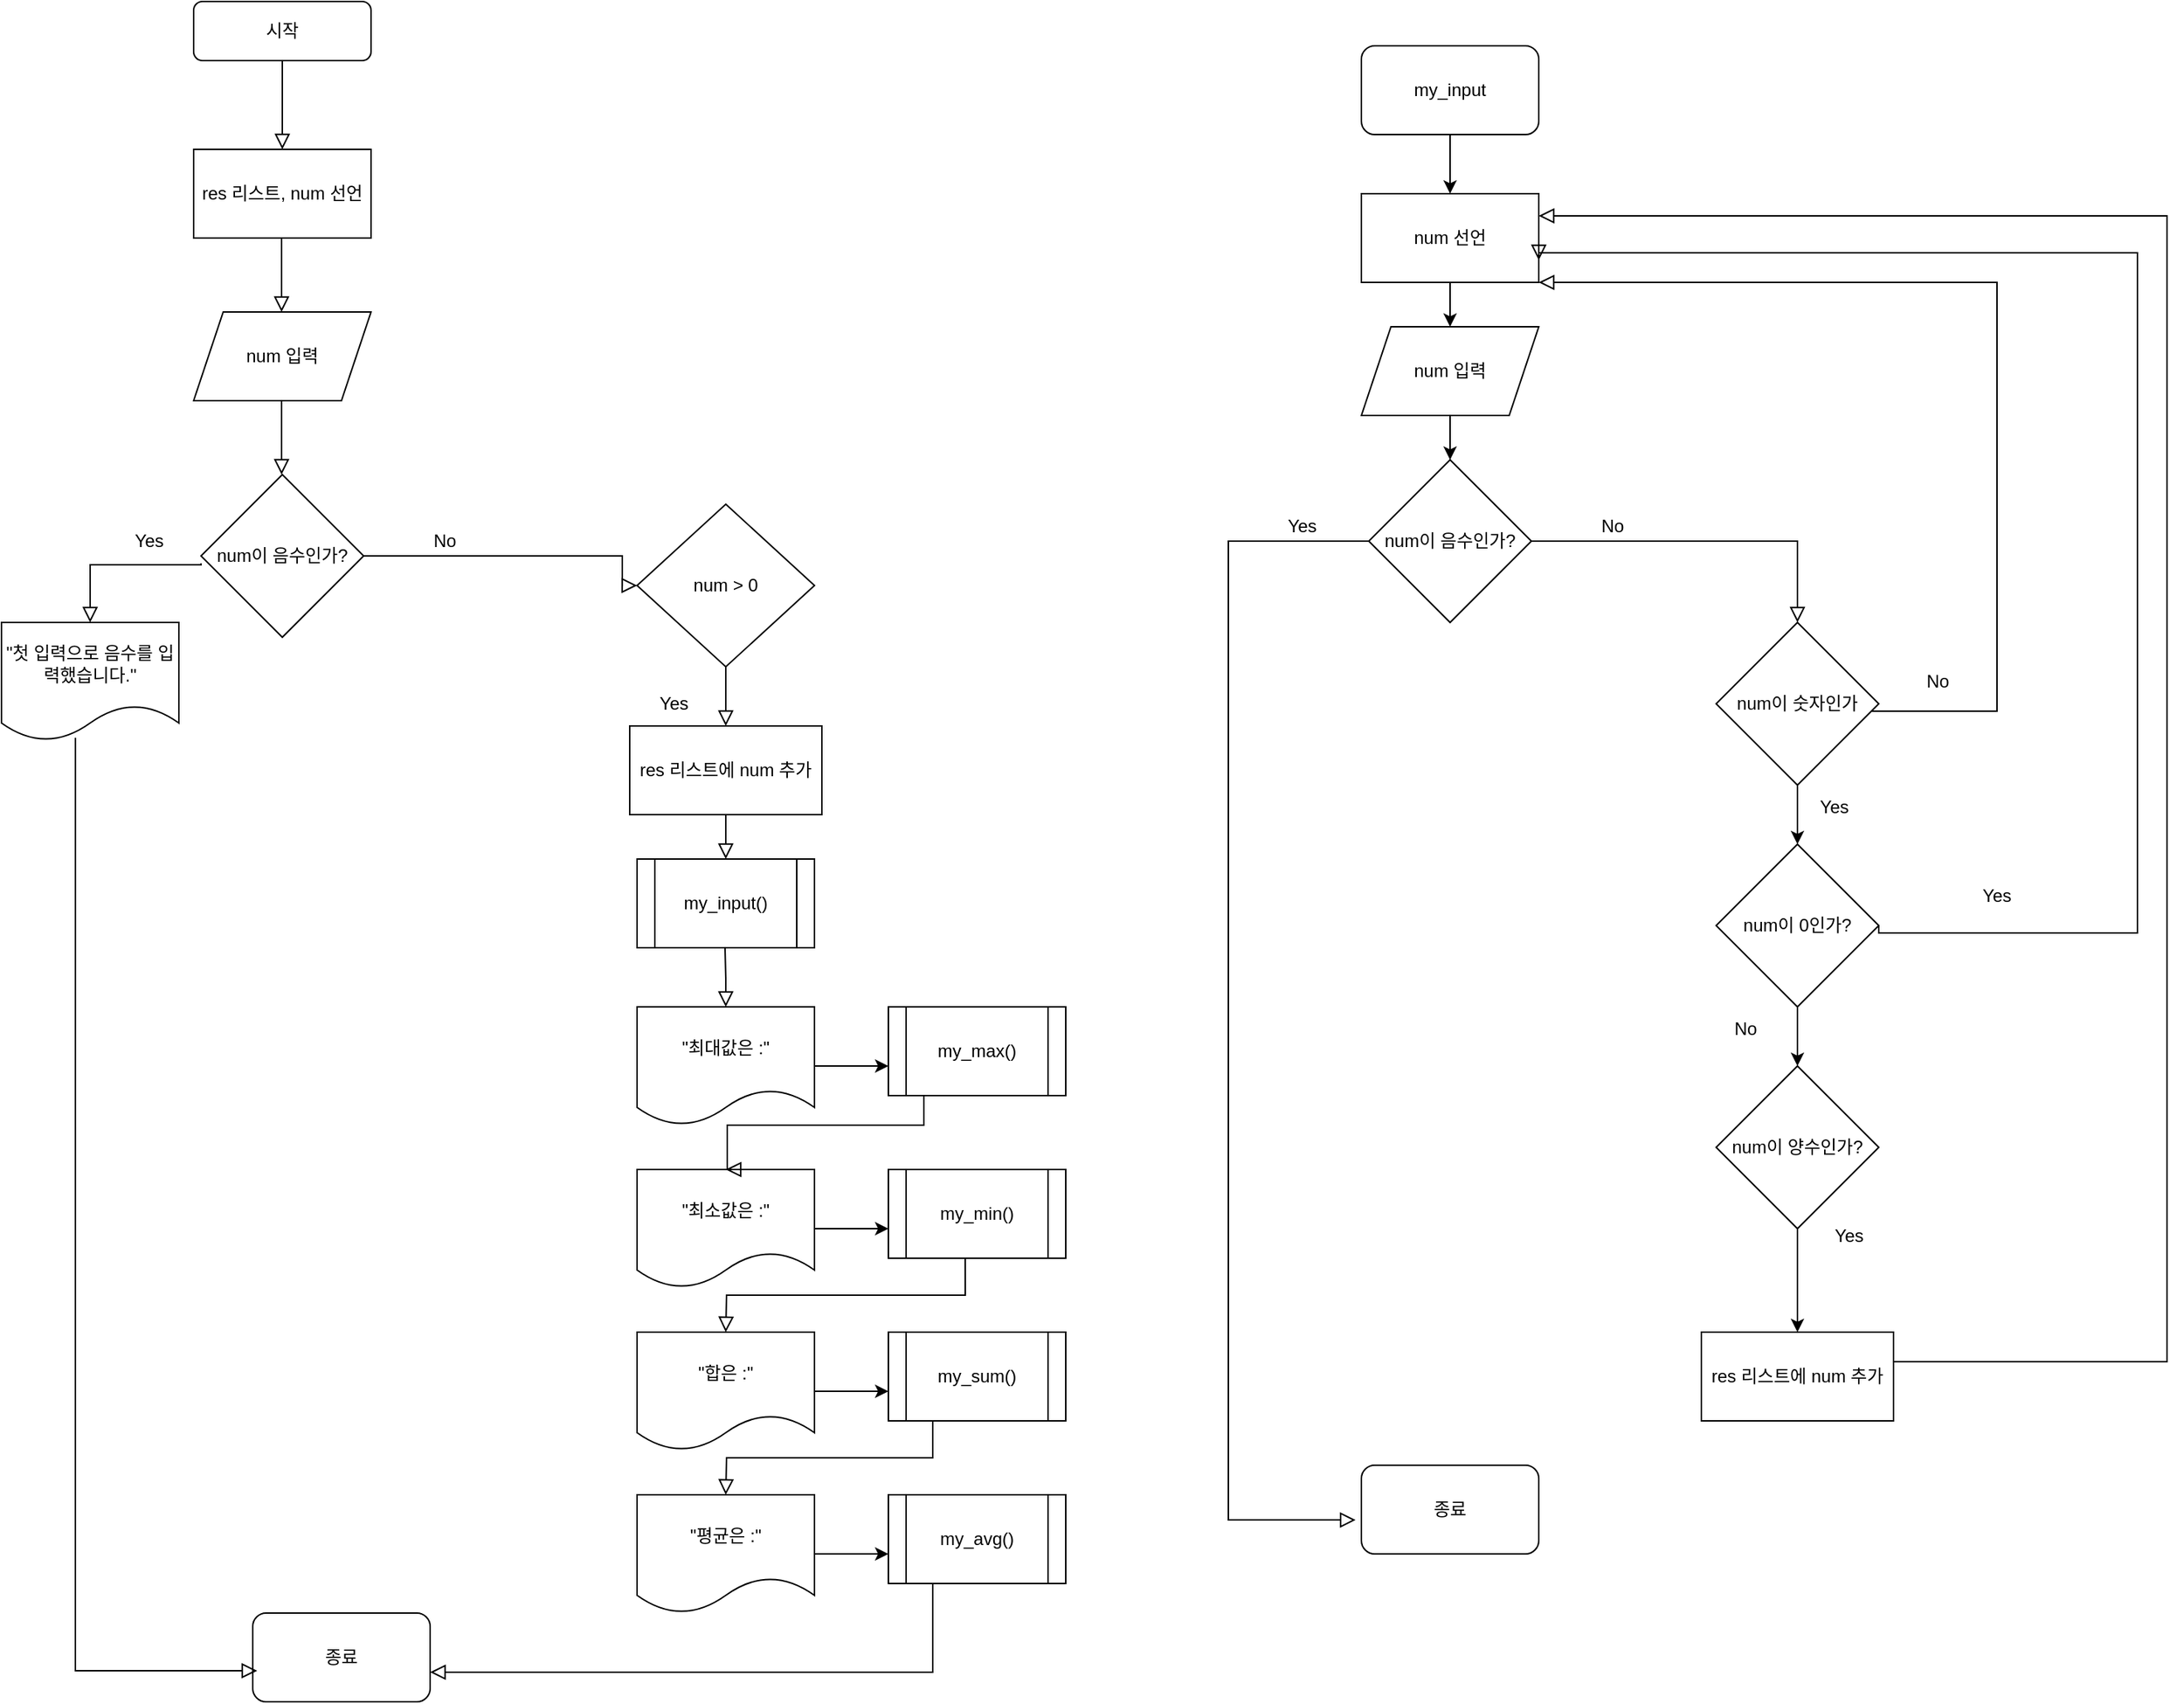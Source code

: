 <mxfile version="24.2.5" type="github" pages="2">
  <diagram id="C5RBs43oDa-KdzZeNtuy" name="Page-1">
    <mxGraphModel dx="1687" dy="878" grid="1" gridSize="10" guides="1" tooltips="1" connect="1" arrows="1" fold="1" page="1" pageScale="1" pageWidth="827" pageHeight="1169" math="0" shadow="0">
      <root>
        <mxCell id="WIyWlLk6GJQsqaUBKTNV-0" />
        <mxCell id="WIyWlLk6GJQsqaUBKTNV-1" parent="WIyWlLk6GJQsqaUBKTNV-0" />
        <mxCell id="WIyWlLk6GJQsqaUBKTNV-2" value="" style="rounded=0;html=1;jettySize=auto;orthogonalLoop=1;fontSize=11;endArrow=block;endFill=0;endSize=8;strokeWidth=1;shadow=0;labelBackgroundColor=none;edgeStyle=orthogonalEdgeStyle;entryX=0.5;entryY=0;entryDx=0;entryDy=0;" parent="WIyWlLk6GJQsqaUBKTNV-1" source="WIyWlLk6GJQsqaUBKTNV-3" target="55v0jhNbEc0lfUp3kyLJ-1" edge="1">
          <mxGeometry relative="1" as="geometry">
            <mxPoint x="300" y="100" as="targetPoint" />
          </mxGeometry>
        </mxCell>
        <mxCell id="WIyWlLk6GJQsqaUBKTNV-3" value="시작" style="rounded=1;whiteSpace=wrap;html=1;fontSize=12;glass=0;strokeWidth=1;shadow=0;" parent="WIyWlLk6GJQsqaUBKTNV-1" vertex="1">
          <mxGeometry x="240" y="10" width="120" height="40" as="geometry" />
        </mxCell>
        <mxCell id="55v0jhNbEc0lfUp3kyLJ-1" value="res 리스트, num 선언" style="rounded=0;whiteSpace=wrap;html=1;" vertex="1" parent="WIyWlLk6GJQsqaUBKTNV-1">
          <mxGeometry x="240" y="110" width="120" height="60" as="geometry" />
        </mxCell>
        <mxCell id="55v0jhNbEc0lfUp3kyLJ-3" value="" style="rounded=0;html=1;jettySize=auto;orthogonalLoop=1;fontSize=11;endArrow=block;endFill=0;endSize=8;strokeWidth=1;shadow=0;labelBackgroundColor=none;edgeStyle=orthogonalEdgeStyle;" edge="1" parent="WIyWlLk6GJQsqaUBKTNV-1">
          <mxGeometry relative="1" as="geometry">
            <mxPoint x="299.5" y="170" as="sourcePoint" />
            <mxPoint x="299.5" y="220" as="targetPoint" />
          </mxGeometry>
        </mxCell>
        <mxCell id="55v0jhNbEc0lfUp3kyLJ-4" value="num 입력" style="shape=parallelogram;perimeter=parallelogramPerimeter;whiteSpace=wrap;html=1;fixedSize=1;" vertex="1" parent="WIyWlLk6GJQsqaUBKTNV-1">
          <mxGeometry x="240" y="220" width="120" height="60" as="geometry" />
        </mxCell>
        <mxCell id="55v0jhNbEc0lfUp3kyLJ-5" value="num이 음수인가?" style="rhombus;whiteSpace=wrap;html=1;" vertex="1" parent="WIyWlLk6GJQsqaUBKTNV-1">
          <mxGeometry x="245" y="330" width="110" height="110" as="geometry" />
        </mxCell>
        <mxCell id="55v0jhNbEc0lfUp3kyLJ-6" value="" style="rounded=0;html=1;jettySize=auto;orthogonalLoop=1;fontSize=11;endArrow=block;endFill=0;endSize=8;strokeWidth=1;shadow=0;labelBackgroundColor=none;edgeStyle=orthogonalEdgeStyle;" edge="1" parent="WIyWlLk6GJQsqaUBKTNV-1">
          <mxGeometry relative="1" as="geometry">
            <mxPoint x="299.5" y="280" as="sourcePoint" />
            <mxPoint x="299.5" y="330" as="targetPoint" />
          </mxGeometry>
        </mxCell>
        <mxCell id="55v0jhNbEc0lfUp3kyLJ-7" value="" style="rounded=0;html=1;jettySize=auto;orthogonalLoop=1;fontSize=11;endArrow=block;endFill=0;endSize=8;strokeWidth=1;shadow=0;labelBackgroundColor=none;edgeStyle=orthogonalEdgeStyle;" edge="1" parent="WIyWlLk6GJQsqaUBKTNV-1" target="55v0jhNbEc0lfUp3kyLJ-9">
          <mxGeometry relative="1" as="geometry">
            <mxPoint x="245" y="390" as="sourcePoint" />
            <mxPoint x="170" y="410" as="targetPoint" />
            <Array as="points">
              <mxPoint x="245" y="391" />
              <mxPoint x="170" y="391" />
            </Array>
          </mxGeometry>
        </mxCell>
        <mxCell id="55v0jhNbEc0lfUp3kyLJ-8" value="종료" style="rounded=1;whiteSpace=wrap;html=1;" vertex="1" parent="WIyWlLk6GJQsqaUBKTNV-1">
          <mxGeometry x="280" y="1100" width="120" height="60" as="geometry" />
        </mxCell>
        <mxCell id="55v0jhNbEc0lfUp3kyLJ-9" value="&quot;첫 입력으로 음수를 입력했습니다.&quot;" style="shape=document;whiteSpace=wrap;html=1;boundedLbl=1;" vertex="1" parent="WIyWlLk6GJQsqaUBKTNV-1">
          <mxGeometry x="110" y="430" width="120" height="80" as="geometry" />
        </mxCell>
        <mxCell id="55v0jhNbEc0lfUp3kyLJ-10" value="" style="rounded=0;html=1;jettySize=auto;orthogonalLoop=1;fontSize=11;endArrow=block;endFill=0;endSize=8;strokeWidth=1;shadow=0;labelBackgroundColor=none;edgeStyle=orthogonalEdgeStyle;exitX=0.417;exitY=0.975;exitDx=0;exitDy=0;exitPerimeter=0;entryX=0.025;entryY=0.65;entryDx=0;entryDy=0;entryPerimeter=0;" edge="1" parent="WIyWlLk6GJQsqaUBKTNV-1" source="55v0jhNbEc0lfUp3kyLJ-9" target="55v0jhNbEc0lfUp3kyLJ-8">
          <mxGeometry relative="1" as="geometry">
            <mxPoint x="175" y="540" as="sourcePoint" />
            <mxPoint x="100" y="580" as="targetPoint" />
            <Array as="points">
              <mxPoint x="160" y="1139" />
            </Array>
          </mxGeometry>
        </mxCell>
        <mxCell id="55v0jhNbEc0lfUp3kyLJ-11" value="Yes" style="text;html=1;align=center;verticalAlign=middle;whiteSpace=wrap;rounded=0;" vertex="1" parent="WIyWlLk6GJQsqaUBKTNV-1">
          <mxGeometry x="180" y="360" width="60" height="30" as="geometry" />
        </mxCell>
        <mxCell id="55v0jhNbEc0lfUp3kyLJ-12" value="No" style="text;html=1;align=center;verticalAlign=middle;whiteSpace=wrap;rounded=0;" vertex="1" parent="WIyWlLk6GJQsqaUBKTNV-1">
          <mxGeometry x="380" y="360" width="60" height="30" as="geometry" />
        </mxCell>
        <mxCell id="55v0jhNbEc0lfUp3kyLJ-13" value="" style="rounded=0;html=1;jettySize=auto;orthogonalLoop=1;fontSize=11;endArrow=block;endFill=0;endSize=8;strokeWidth=1;shadow=0;labelBackgroundColor=none;edgeStyle=orthogonalEdgeStyle;exitX=1;exitY=0.5;exitDx=0;exitDy=0;entryX=0;entryY=0.5;entryDx=0;entryDy=0;" edge="1" parent="WIyWlLk6GJQsqaUBKTNV-1" source="55v0jhNbEc0lfUp3kyLJ-5" target="55v0jhNbEc0lfUp3kyLJ-14">
          <mxGeometry relative="1" as="geometry">
            <mxPoint x="460" y="350" as="sourcePoint" />
            <mxPoint x="470" y="440" as="targetPoint" />
            <Array as="points">
              <mxPoint x="530" y="385" />
              <mxPoint x="530" y="405" />
            </Array>
          </mxGeometry>
        </mxCell>
        <mxCell id="55v0jhNbEc0lfUp3kyLJ-14" value="num &amp;gt; 0" style="rhombus;whiteSpace=wrap;html=1;" vertex="1" parent="WIyWlLk6GJQsqaUBKTNV-1">
          <mxGeometry x="540" y="350" width="120" height="110" as="geometry" />
        </mxCell>
        <mxCell id="55v0jhNbEc0lfUp3kyLJ-15" value="res 리스트에 num 추가" style="rounded=0;whiteSpace=wrap;html=1;" vertex="1" parent="WIyWlLk6GJQsqaUBKTNV-1">
          <mxGeometry x="535" y="500" width="130" height="60" as="geometry" />
        </mxCell>
        <mxCell id="55v0jhNbEc0lfUp3kyLJ-16" value="" style="rounded=0;html=1;jettySize=auto;orthogonalLoop=1;fontSize=11;endArrow=block;endFill=0;endSize=8;strokeWidth=1;shadow=0;labelBackgroundColor=none;edgeStyle=orthogonalEdgeStyle;" edge="1" parent="WIyWlLk6GJQsqaUBKTNV-1" source="55v0jhNbEc0lfUp3kyLJ-14" target="55v0jhNbEc0lfUp3kyLJ-15">
          <mxGeometry relative="1" as="geometry">
            <mxPoint x="365" y="395" as="sourcePoint" />
            <mxPoint x="600" y="490" as="targetPoint" />
            <Array as="points" />
          </mxGeometry>
        </mxCell>
        <mxCell id="55v0jhNbEc0lfUp3kyLJ-17" value="Yes" style="text;html=1;align=center;verticalAlign=middle;whiteSpace=wrap;rounded=0;" vertex="1" parent="WIyWlLk6GJQsqaUBKTNV-1">
          <mxGeometry x="535" y="470" width="60" height="30" as="geometry" />
        </mxCell>
        <mxCell id="55v0jhNbEc0lfUp3kyLJ-19" value="" style="rounded=0;html=1;jettySize=auto;orthogonalLoop=1;fontSize=11;endArrow=block;endFill=0;endSize=8;strokeWidth=1;shadow=0;labelBackgroundColor=none;edgeStyle=orthogonalEdgeStyle;entryX=0.5;entryY=0;entryDx=0;entryDy=0;exitX=0.5;exitY=1;exitDx=0;exitDy=0;" edge="1" parent="WIyWlLk6GJQsqaUBKTNV-1" source="55v0jhNbEc0lfUp3kyLJ-15" target="55v0jhNbEc0lfUp3kyLJ-20">
          <mxGeometry relative="1" as="geometry">
            <mxPoint x="595" y="580" as="sourcePoint" />
            <mxPoint x="595" y="635" as="targetPoint" />
            <Array as="points" />
          </mxGeometry>
        </mxCell>
        <mxCell id="55v0jhNbEc0lfUp3kyLJ-20" value="my_input()" style="shape=process;whiteSpace=wrap;html=1;backgroundOutline=1;" vertex="1" parent="WIyWlLk6GJQsqaUBKTNV-1">
          <mxGeometry x="540" y="590" width="120" height="60" as="geometry" />
        </mxCell>
        <mxCell id="wdg86uwv9AEd6ZHeT4TU-11" value="" style="edgeStyle=orthogonalEdgeStyle;rounded=0;orthogonalLoop=1;jettySize=auto;html=1;" edge="1" parent="WIyWlLk6GJQsqaUBKTNV-1" source="55v0jhNbEc0lfUp3kyLJ-21" target="wdg86uwv9AEd6ZHeT4TU-0">
          <mxGeometry relative="1" as="geometry">
            <Array as="points">
              <mxPoint x="700" y="730" />
              <mxPoint x="700" y="730" />
            </Array>
          </mxGeometry>
        </mxCell>
        <mxCell id="55v0jhNbEc0lfUp3kyLJ-21" value="&quot;최대값은 :&quot;" style="shape=document;whiteSpace=wrap;html=1;boundedLbl=1;" vertex="1" parent="WIyWlLk6GJQsqaUBKTNV-1">
          <mxGeometry x="540" y="690" width="120" height="80" as="geometry" />
        </mxCell>
        <mxCell id="wdg86uwv9AEd6ZHeT4TU-9" value="" style="edgeStyle=orthogonalEdgeStyle;rounded=0;orthogonalLoop=1;jettySize=auto;html=1;" edge="1" parent="WIyWlLk6GJQsqaUBKTNV-1" source="55v0jhNbEc0lfUp3kyLJ-22" target="wdg86uwv9AEd6ZHeT4TU-2">
          <mxGeometry relative="1" as="geometry">
            <Array as="points">
              <mxPoint x="700" y="950" />
              <mxPoint x="700" y="950" />
            </Array>
          </mxGeometry>
        </mxCell>
        <mxCell id="55v0jhNbEc0lfUp3kyLJ-22" value="&quot;합은 :&quot;" style="shape=document;whiteSpace=wrap;html=1;boundedLbl=1;" vertex="1" parent="WIyWlLk6GJQsqaUBKTNV-1">
          <mxGeometry x="540" y="910" width="120" height="80" as="geometry" />
        </mxCell>
        <mxCell id="wdg86uwv9AEd6ZHeT4TU-8" value="" style="edgeStyle=orthogonalEdgeStyle;rounded=0;orthogonalLoop=1;jettySize=auto;html=1;" edge="1" parent="WIyWlLk6GJQsqaUBKTNV-1" source="55v0jhNbEc0lfUp3kyLJ-23" target="wdg86uwv9AEd6ZHeT4TU-1">
          <mxGeometry relative="1" as="geometry">
            <Array as="points">
              <mxPoint x="700" y="840" />
              <mxPoint x="700" y="840" />
            </Array>
          </mxGeometry>
        </mxCell>
        <mxCell id="55v0jhNbEc0lfUp3kyLJ-23" value="&quot;최소값은 :&quot;" style="shape=document;whiteSpace=wrap;html=1;boundedLbl=1;" vertex="1" parent="WIyWlLk6GJQsqaUBKTNV-1">
          <mxGeometry x="540" y="800" width="120" height="80" as="geometry" />
        </mxCell>
        <mxCell id="wdg86uwv9AEd6ZHeT4TU-10" value="" style="edgeStyle=orthogonalEdgeStyle;rounded=0;orthogonalLoop=1;jettySize=auto;html=1;" edge="1" parent="WIyWlLk6GJQsqaUBKTNV-1" source="55v0jhNbEc0lfUp3kyLJ-24" target="wdg86uwv9AEd6ZHeT4TU-3">
          <mxGeometry relative="1" as="geometry">
            <Array as="points">
              <mxPoint x="700" y="1060" />
              <mxPoint x="700" y="1060" />
            </Array>
          </mxGeometry>
        </mxCell>
        <mxCell id="55v0jhNbEc0lfUp3kyLJ-24" value="&quot;평균은 :&quot;" style="shape=document;whiteSpace=wrap;html=1;boundedLbl=1;" vertex="1" parent="WIyWlLk6GJQsqaUBKTNV-1">
          <mxGeometry x="540" y="1020" width="120" height="80" as="geometry" />
        </mxCell>
        <mxCell id="55v0jhNbEc0lfUp3kyLJ-26" value="" style="rounded=0;html=1;jettySize=auto;orthogonalLoop=1;fontSize=11;endArrow=block;endFill=0;endSize=8;strokeWidth=1;shadow=0;labelBackgroundColor=none;edgeStyle=orthogonalEdgeStyle;exitX=0.5;exitY=1;exitDx=0;exitDy=0;entryX=0.5;entryY=0;entryDx=0;entryDy=0;" edge="1" parent="WIyWlLk6GJQsqaUBKTNV-1" target="55v0jhNbEc0lfUp3kyLJ-21">
          <mxGeometry relative="1" as="geometry">
            <mxPoint x="599.5" y="650" as="sourcePoint" />
            <mxPoint x="600" y="680" as="targetPoint" />
            <Array as="points" />
          </mxGeometry>
        </mxCell>
        <mxCell id="55v0jhNbEc0lfUp3kyLJ-27" value="" style="rounded=0;html=1;jettySize=auto;orthogonalLoop=1;fontSize=11;endArrow=block;endFill=0;endSize=8;strokeWidth=1;shadow=0;labelBackgroundColor=none;edgeStyle=orthogonalEdgeStyle;exitX=0.2;exitY=0.967;exitDx=0;exitDy=0;entryX=0.5;entryY=0;entryDx=0;entryDy=0;exitPerimeter=0;" edge="1" parent="WIyWlLk6GJQsqaUBKTNV-1" source="wdg86uwv9AEd6ZHeT4TU-0">
          <mxGeometry relative="1" as="geometry">
            <mxPoint x="599.5" y="760" as="sourcePoint" />
            <mxPoint x="600" y="800" as="targetPoint" />
            <Array as="points">
              <mxPoint x="734" y="770" />
              <mxPoint x="601" y="770" />
            </Array>
          </mxGeometry>
        </mxCell>
        <mxCell id="55v0jhNbEc0lfUp3kyLJ-28" value="" style="rounded=0;html=1;jettySize=auto;orthogonalLoop=1;fontSize=11;endArrow=block;endFill=0;endSize=8;strokeWidth=1;shadow=0;labelBackgroundColor=none;edgeStyle=orthogonalEdgeStyle;exitX=0.433;exitY=1;exitDx=0;exitDy=0;entryX=0.5;entryY=0;entryDx=0;entryDy=0;exitPerimeter=0;" edge="1" parent="WIyWlLk6GJQsqaUBKTNV-1" source="wdg86uwv9AEd6ZHeT4TU-1">
          <mxGeometry relative="1" as="geometry">
            <mxPoint x="599.5" y="870" as="sourcePoint" />
            <mxPoint x="600" y="910" as="targetPoint" />
            <Array as="points" />
          </mxGeometry>
        </mxCell>
        <mxCell id="55v0jhNbEc0lfUp3kyLJ-30" value="" style="rounded=0;html=1;jettySize=auto;orthogonalLoop=1;fontSize=11;endArrow=block;endFill=0;endSize=8;strokeWidth=1;shadow=0;labelBackgroundColor=none;edgeStyle=orthogonalEdgeStyle;exitX=0.25;exitY=1;exitDx=0;exitDy=0;entryX=0.5;entryY=0;entryDx=0;entryDy=0;" edge="1" parent="WIyWlLk6GJQsqaUBKTNV-1" source="wdg86uwv9AEd6ZHeT4TU-2">
          <mxGeometry relative="1" as="geometry">
            <mxPoint x="599.5" y="980" as="sourcePoint" />
            <mxPoint x="600" y="1020" as="targetPoint" />
            <Array as="points" />
          </mxGeometry>
        </mxCell>
        <mxCell id="55v0jhNbEc0lfUp3kyLJ-31" value="" style="rounded=0;html=1;jettySize=auto;orthogonalLoop=1;fontSize=11;endArrow=block;endFill=0;endSize=8;strokeWidth=1;shadow=0;labelBackgroundColor=none;edgeStyle=orthogonalEdgeStyle;entryX=1;entryY=0.5;entryDx=0;entryDy=0;exitX=0.25;exitY=1;exitDx=0;exitDy=0;" edge="1" parent="WIyWlLk6GJQsqaUBKTNV-1" source="wdg86uwv9AEd6ZHeT4TU-3">
          <mxGeometry relative="1" as="geometry">
            <mxPoint x="595" y="1100" as="sourcePoint" />
            <mxPoint x="400" y="1140" as="targetPoint" />
            <Array as="points">
              <mxPoint x="740" y="1140" />
            </Array>
          </mxGeometry>
        </mxCell>
        <mxCell id="wdg86uwv9AEd6ZHeT4TU-0" value="my_max()" style="shape=process;whiteSpace=wrap;html=1;backgroundOutline=1;" vertex="1" parent="WIyWlLk6GJQsqaUBKTNV-1">
          <mxGeometry x="710" y="690" width="120" height="60" as="geometry" />
        </mxCell>
        <mxCell id="wdg86uwv9AEd6ZHeT4TU-1" value="my_min()" style="shape=process;whiteSpace=wrap;html=1;backgroundOutline=1;" vertex="1" parent="WIyWlLk6GJQsqaUBKTNV-1">
          <mxGeometry x="710" y="800" width="120" height="60" as="geometry" />
        </mxCell>
        <mxCell id="wdg86uwv9AEd6ZHeT4TU-2" value="my_sum()" style="shape=process;whiteSpace=wrap;html=1;backgroundOutline=1;" vertex="1" parent="WIyWlLk6GJQsqaUBKTNV-1">
          <mxGeometry x="710" y="910" width="120" height="60" as="geometry" />
        </mxCell>
        <mxCell id="wdg86uwv9AEd6ZHeT4TU-3" value="my_avg()" style="shape=process;whiteSpace=wrap;html=1;backgroundOutline=1;" vertex="1" parent="WIyWlLk6GJQsqaUBKTNV-1">
          <mxGeometry x="710" y="1020" width="120" height="60" as="geometry" />
        </mxCell>
        <mxCell id="wdg86uwv9AEd6ZHeT4TU-15" value="" style="edgeStyle=orthogonalEdgeStyle;rounded=0;orthogonalLoop=1;jettySize=auto;html=1;" edge="1" parent="WIyWlLk6GJQsqaUBKTNV-1" source="wdg86uwv9AEd6ZHeT4TU-12" target="wdg86uwv9AEd6ZHeT4TU-13">
          <mxGeometry relative="1" as="geometry" />
        </mxCell>
        <mxCell id="wdg86uwv9AEd6ZHeT4TU-12" value="my_input" style="rounded=1;whiteSpace=wrap;html=1;" vertex="1" parent="WIyWlLk6GJQsqaUBKTNV-1">
          <mxGeometry x="1030" y="40" width="120" height="60" as="geometry" />
        </mxCell>
        <mxCell id="wdg86uwv9AEd6ZHeT4TU-16" value="" style="edgeStyle=orthogonalEdgeStyle;rounded=0;orthogonalLoop=1;jettySize=auto;html=1;" edge="1" parent="WIyWlLk6GJQsqaUBKTNV-1" source="wdg86uwv9AEd6ZHeT4TU-13" target="wdg86uwv9AEd6ZHeT4TU-14">
          <mxGeometry relative="1" as="geometry" />
        </mxCell>
        <mxCell id="wdg86uwv9AEd6ZHeT4TU-13" value="num 선언" style="rounded=0;whiteSpace=wrap;html=1;" vertex="1" parent="WIyWlLk6GJQsqaUBKTNV-1">
          <mxGeometry x="1030" y="140" width="120" height="60" as="geometry" />
        </mxCell>
        <mxCell id="wdg86uwv9AEd6ZHeT4TU-18" value="" style="edgeStyle=orthogonalEdgeStyle;rounded=0;orthogonalLoop=1;jettySize=auto;html=1;" edge="1" parent="WIyWlLk6GJQsqaUBKTNV-1" source="wdg86uwv9AEd6ZHeT4TU-14" target="wdg86uwv9AEd6ZHeT4TU-17">
          <mxGeometry relative="1" as="geometry" />
        </mxCell>
        <mxCell id="wdg86uwv9AEd6ZHeT4TU-14" value="num 입력" style="shape=parallelogram;perimeter=parallelogramPerimeter;whiteSpace=wrap;html=1;fixedSize=1;" vertex="1" parent="WIyWlLk6GJQsqaUBKTNV-1">
          <mxGeometry x="1030" y="230" width="120" height="60" as="geometry" />
        </mxCell>
        <mxCell id="wdg86uwv9AEd6ZHeT4TU-17" value="num이 음수인가?" style="rhombus;whiteSpace=wrap;html=1;" vertex="1" parent="WIyWlLk6GJQsqaUBKTNV-1">
          <mxGeometry x="1035" y="320" width="110" height="110" as="geometry" />
        </mxCell>
        <mxCell id="wdg86uwv9AEd6ZHeT4TU-19" value="종료" style="rounded=1;whiteSpace=wrap;html=1;" vertex="1" parent="WIyWlLk6GJQsqaUBKTNV-1">
          <mxGeometry x="1030" y="1000" width="120" height="60" as="geometry" />
        </mxCell>
        <mxCell id="wdg86uwv9AEd6ZHeT4TU-20" value="" style="rounded=0;html=1;jettySize=auto;orthogonalLoop=1;fontSize=11;endArrow=block;endFill=0;endSize=8;strokeWidth=1;shadow=0;labelBackgroundColor=none;edgeStyle=orthogonalEdgeStyle;exitX=0;exitY=0.5;exitDx=0;exitDy=0;entryX=-0.033;entryY=0.617;entryDx=0;entryDy=0;entryPerimeter=0;" edge="1" parent="WIyWlLk6GJQsqaUBKTNV-1" source="wdg86uwv9AEd6ZHeT4TU-17" target="wdg86uwv9AEd6ZHeT4TU-19">
          <mxGeometry relative="1" as="geometry">
            <mxPoint x="870" y="430" as="sourcePoint" />
            <mxPoint x="1055" y="450" as="targetPoint" />
            <Array as="points">
              <mxPoint x="940" y="375" />
              <mxPoint x="940" y="1037" />
            </Array>
          </mxGeometry>
        </mxCell>
        <mxCell id="wdg86uwv9AEd6ZHeT4TU-21" value="Yes" style="text;html=1;align=center;verticalAlign=middle;whiteSpace=wrap;rounded=0;" vertex="1" parent="WIyWlLk6GJQsqaUBKTNV-1">
          <mxGeometry x="960" y="350" width="60" height="30" as="geometry" />
        </mxCell>
        <mxCell id="wdg86uwv9AEd6ZHeT4TU-22" value="No" style="text;html=1;align=center;verticalAlign=middle;whiteSpace=wrap;rounded=0;" vertex="1" parent="WIyWlLk6GJQsqaUBKTNV-1">
          <mxGeometry x="1170" y="350" width="60" height="30" as="geometry" />
        </mxCell>
        <mxCell id="wdg86uwv9AEd6ZHeT4TU-23" value="" style="rounded=0;html=1;jettySize=auto;orthogonalLoop=1;fontSize=11;endArrow=block;endFill=0;endSize=8;strokeWidth=1;shadow=0;labelBackgroundColor=none;edgeStyle=orthogonalEdgeStyle;exitX=1;exitY=0.5;exitDx=0;exitDy=0;" edge="1" parent="WIyWlLk6GJQsqaUBKTNV-1" source="wdg86uwv9AEd6ZHeT4TU-17">
          <mxGeometry relative="1" as="geometry">
            <mxPoint x="1150" y="375" as="sourcePoint" />
            <mxPoint x="1325" y="430" as="targetPoint" />
            <Array as="points">
              <mxPoint x="1325" y="375" />
              <mxPoint x="1325" y="395" />
            </Array>
          </mxGeometry>
        </mxCell>
        <mxCell id="wdg86uwv9AEd6ZHeT4TU-28" value="" style="edgeStyle=orthogonalEdgeStyle;rounded=0;orthogonalLoop=1;jettySize=auto;html=1;" edge="1" parent="WIyWlLk6GJQsqaUBKTNV-1" source="wdg86uwv9AEd6ZHeT4TU-24" target="wdg86uwv9AEd6ZHeT4TU-27">
          <mxGeometry relative="1" as="geometry" />
        </mxCell>
        <mxCell id="wdg86uwv9AEd6ZHeT4TU-24" value="num이 0인가?" style="rhombus;whiteSpace=wrap;html=1;" vertex="1" parent="WIyWlLk6GJQsqaUBKTNV-1">
          <mxGeometry x="1270" y="580" width="110" height="110" as="geometry" />
        </mxCell>
        <mxCell id="wdg86uwv9AEd6ZHeT4TU-25" value="" style="rounded=0;html=1;jettySize=auto;orthogonalLoop=1;fontSize=11;endArrow=block;endFill=0;endSize=8;strokeWidth=1;shadow=0;labelBackgroundColor=none;edgeStyle=orthogonalEdgeStyle;entryX=1;entryY=0.75;entryDx=0;entryDy=0;exitX=1;exitY=0.5;exitDx=0;exitDy=0;" edge="1" parent="WIyWlLk6GJQsqaUBKTNV-1" source="wdg86uwv9AEd6ZHeT4TU-24" target="wdg86uwv9AEd6ZHeT4TU-13">
          <mxGeometry relative="1" as="geometry">
            <mxPoint x="1362.5" y="510" as="sourcePoint" />
            <mxPoint x="1150" y="190" as="targetPoint" />
            <Array as="points">
              <mxPoint x="1380" y="640" />
              <mxPoint x="1555" y="640" />
              <mxPoint x="1555" y="180" />
              <mxPoint x="1150" y="180" />
              <mxPoint x="1150" y="185" />
            </Array>
          </mxGeometry>
        </mxCell>
        <mxCell id="wdg86uwv9AEd6ZHeT4TU-26" value="Yes" style="text;html=1;align=center;verticalAlign=middle;whiteSpace=wrap;rounded=0;" vertex="1" parent="WIyWlLk6GJQsqaUBKTNV-1">
          <mxGeometry x="1430" y="600" width="60" height="30" as="geometry" />
        </mxCell>
        <mxCell id="wdg86uwv9AEd6ZHeT4TU-31" value="" style="edgeStyle=orthogonalEdgeStyle;rounded=0;orthogonalLoop=1;jettySize=auto;html=1;" edge="1" parent="WIyWlLk6GJQsqaUBKTNV-1" source="wdg86uwv9AEd6ZHeT4TU-27" target="wdg86uwv9AEd6ZHeT4TU-30">
          <mxGeometry relative="1" as="geometry" />
        </mxCell>
        <mxCell id="wdg86uwv9AEd6ZHeT4TU-27" value="num이 양수인가?" style="rhombus;whiteSpace=wrap;html=1;" vertex="1" parent="WIyWlLk6GJQsqaUBKTNV-1">
          <mxGeometry x="1270" y="730" width="110" height="110" as="geometry" />
        </mxCell>
        <mxCell id="wdg86uwv9AEd6ZHeT4TU-29" value="No" style="text;html=1;align=center;verticalAlign=middle;whiteSpace=wrap;rounded=0;" vertex="1" parent="WIyWlLk6GJQsqaUBKTNV-1">
          <mxGeometry x="1260" y="690" width="60" height="30" as="geometry" />
        </mxCell>
        <mxCell id="wdg86uwv9AEd6ZHeT4TU-30" value="res 리스트에 num 추가" style="rounded=0;whiteSpace=wrap;html=1;" vertex="1" parent="WIyWlLk6GJQsqaUBKTNV-1">
          <mxGeometry x="1260" y="910" width="130" height="60" as="geometry" />
        </mxCell>
        <mxCell id="wdg86uwv9AEd6ZHeT4TU-32" value="Yes" style="text;html=1;align=center;verticalAlign=middle;whiteSpace=wrap;rounded=0;" vertex="1" parent="WIyWlLk6GJQsqaUBKTNV-1">
          <mxGeometry x="1330" y="830" width="60" height="30" as="geometry" />
        </mxCell>
        <mxCell id="wdg86uwv9AEd6ZHeT4TU-33" value="" style="rounded=0;html=1;jettySize=auto;orthogonalLoop=1;fontSize=11;endArrow=block;endFill=0;endSize=8;strokeWidth=1;shadow=0;labelBackgroundColor=none;edgeStyle=orthogonalEdgeStyle;entryX=1;entryY=0.25;entryDx=0;entryDy=0;" edge="1" parent="WIyWlLk6GJQsqaUBKTNV-1" source="wdg86uwv9AEd6ZHeT4TU-30" target="wdg86uwv9AEd6ZHeT4TU-13">
          <mxGeometry relative="1" as="geometry">
            <mxPoint x="1400" y="745" as="sourcePoint" />
            <mxPoint x="1170" y="425" as="targetPoint" />
            <Array as="points">
              <mxPoint x="1575" y="930" />
              <mxPoint x="1575" y="155" />
            </Array>
          </mxGeometry>
        </mxCell>
        <mxCell id="wdg86uwv9AEd6ZHeT4TU-35" value="" style="edgeStyle=orthogonalEdgeStyle;rounded=0;orthogonalLoop=1;jettySize=auto;html=1;" edge="1" parent="WIyWlLk6GJQsqaUBKTNV-1" source="wdg86uwv9AEd6ZHeT4TU-34" target="wdg86uwv9AEd6ZHeT4TU-24">
          <mxGeometry relative="1" as="geometry" />
        </mxCell>
        <mxCell id="wdg86uwv9AEd6ZHeT4TU-34" value="num이 숫자인가" style="rhombus;whiteSpace=wrap;html=1;" vertex="1" parent="WIyWlLk6GJQsqaUBKTNV-1">
          <mxGeometry x="1270" y="430" width="110" height="110" as="geometry" />
        </mxCell>
        <mxCell id="wdg86uwv9AEd6ZHeT4TU-36" value="Yes" style="text;html=1;align=center;verticalAlign=middle;whiteSpace=wrap;rounded=0;" vertex="1" parent="WIyWlLk6GJQsqaUBKTNV-1">
          <mxGeometry x="1320" y="540" width="60" height="30" as="geometry" />
        </mxCell>
        <mxCell id="wdg86uwv9AEd6ZHeT4TU-37" value="" style="rounded=0;html=1;jettySize=auto;orthogonalLoop=1;fontSize=11;endArrow=block;endFill=0;endSize=8;strokeWidth=1;shadow=0;labelBackgroundColor=none;edgeStyle=orthogonalEdgeStyle;entryX=1;entryY=1;entryDx=0;entryDy=0;" edge="1" parent="WIyWlLk6GJQsqaUBKTNV-1" source="wdg86uwv9AEd6ZHeT4TU-34" target="wdg86uwv9AEd6ZHeT4TU-13">
          <mxGeometry relative="1" as="geometry">
            <mxPoint x="1387.5" y="485" as="sourcePoint" />
            <mxPoint x="1157.5" y="40" as="targetPoint" />
            <Array as="points">
              <mxPoint x="1460" y="490" />
              <mxPoint x="1460" y="200" />
            </Array>
          </mxGeometry>
        </mxCell>
        <mxCell id="wdg86uwv9AEd6ZHeT4TU-38" value="No" style="text;html=1;align=center;verticalAlign=middle;whiteSpace=wrap;rounded=0;" vertex="1" parent="WIyWlLk6GJQsqaUBKTNV-1">
          <mxGeometry x="1390" y="455" width="60" height="30" as="geometry" />
        </mxCell>
      </root>
    </mxGraphModel>
  </diagram>
  <diagram id="mZUIql6oPXteLRLIynQ4" name="페이지-2">
    <mxGraphModel dx="1434" dy="746" grid="1" gridSize="10" guides="1" tooltips="1" connect="1" arrows="1" fold="1" page="1" pageScale="1" pageWidth="827" pageHeight="1169" math="0" shadow="0">
      <root>
        <mxCell id="0" />
        <mxCell id="1" parent="0" />
      </root>
    </mxGraphModel>
  </diagram>
</mxfile>
